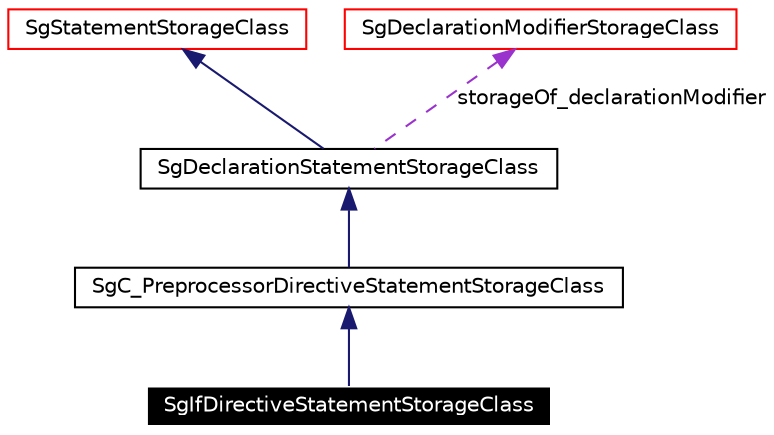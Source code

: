 digraph G
{
  edge [fontname="Helvetica",fontsize=10,labelfontname="Helvetica",labelfontsize=10];
  node [fontname="Helvetica",fontsize=10,shape=record];
  Node1 [label="SgIfDirectiveStatementStorageClass",height=0.2,width=0.4,color="white", fillcolor="black", style="filled" fontcolor="white"];
  Node2 -> Node1 [dir=back,color="midnightblue",fontsize=10,style="solid",fontname="Helvetica"];
  Node2 [label="SgC_PreprocessorDirectiveStatementStorageClass",height=0.2,width=0.4,color="black",URL="$classSgC__PreprocessorDirectiveStatementStorageClass.html"];
  Node3 -> Node2 [dir=back,color="midnightblue",fontsize=10,style="solid",fontname="Helvetica"];
  Node3 [label="SgDeclarationStatementStorageClass",height=0.2,width=0.4,color="black",URL="$classSgDeclarationStatementStorageClass.html"];
  Node4 -> Node3 [dir=back,color="midnightblue",fontsize=10,style="solid",fontname="Helvetica"];
  Node4 [label="SgStatementStorageClass",height=0.2,width=0.4,color="red",URL="$classSgStatementStorageClass.html"];
  Node5 -> Node3 [dir=back,color="darkorchid3",fontsize=10,style="dashed",label="storageOf_declarationModifier",fontname="Helvetica"];
  Node5 [label="SgDeclarationModifierStorageClass",height=0.2,width=0.4,color="red",URL="$classSgDeclarationModifierStorageClass.html"];
}
